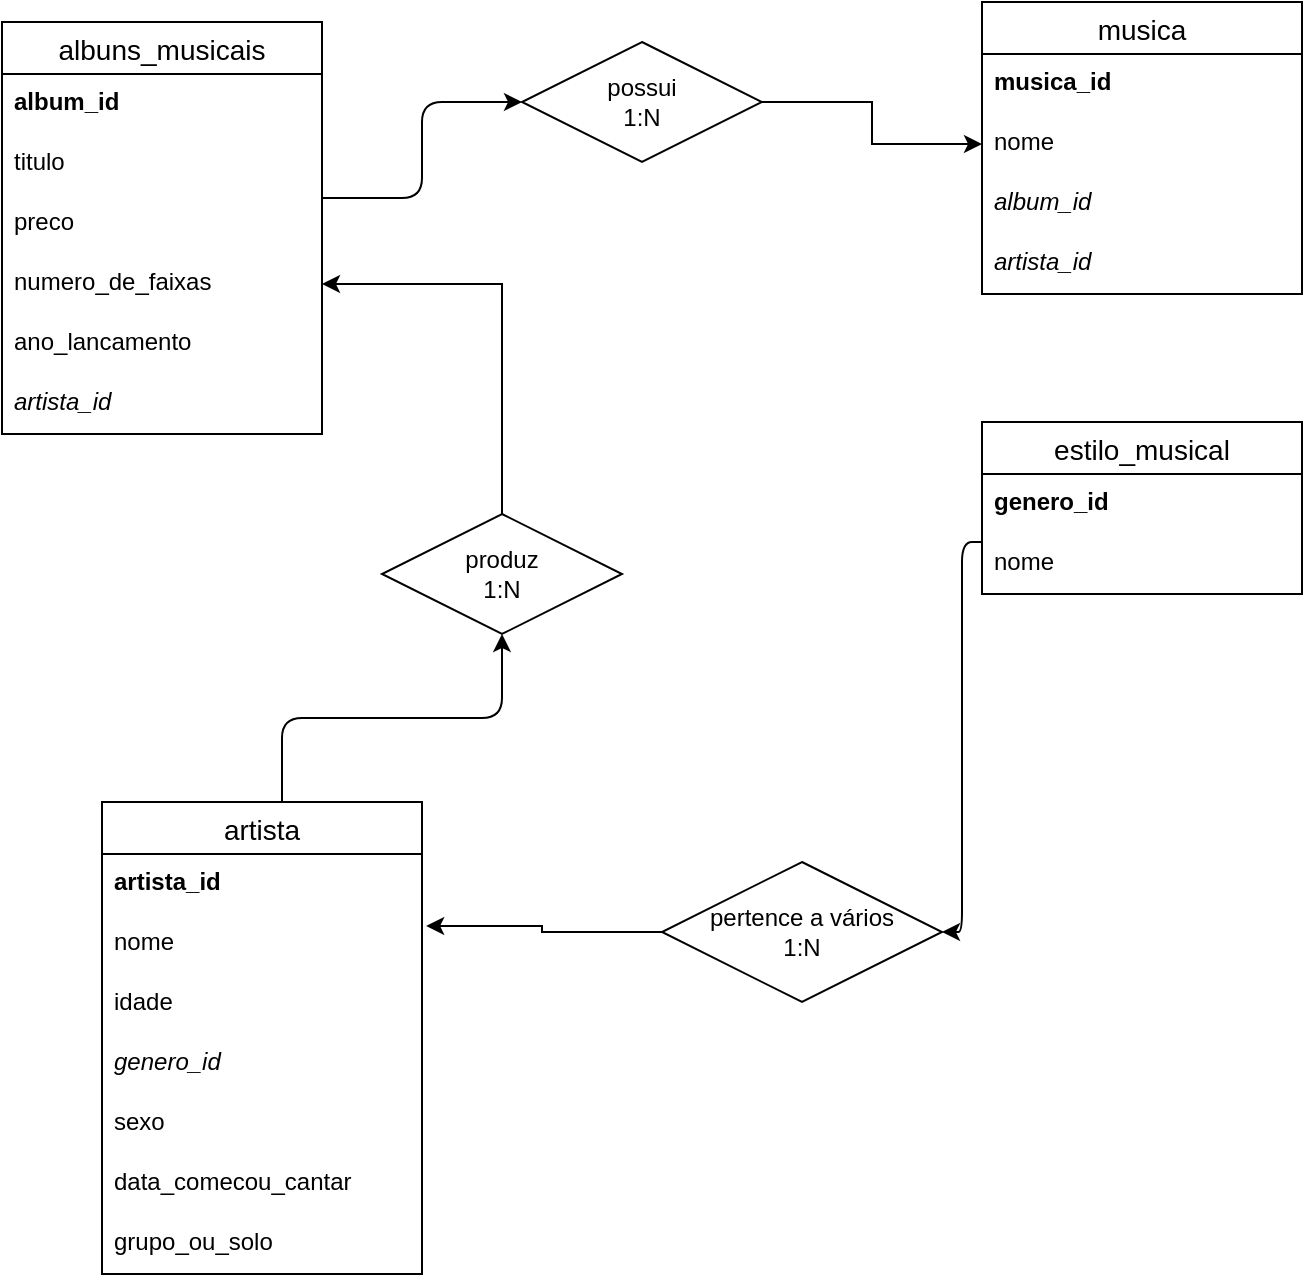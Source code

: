 <mxfile version="14.3.0" type="device"><diagram id="Dvb3kyhq6GeBDzO2NGqx" name="Page-1"><mxGraphModel dx="868" dy="462" grid="1" gridSize="10" guides="1" tooltips="1" connect="1" arrows="1" fold="1" page="1" pageScale="1" pageWidth="827" pageHeight="1169" math="0" shadow="0"><root><mxCell id="0"/><mxCell id="1" parent="0"/><mxCell id="b3tREk1gVzbXho4zMnOj-1" value="musica" style="swimlane;fontStyle=0;childLayout=stackLayout;horizontal=1;startSize=26;horizontalStack=0;resizeParent=1;resizeParentMax=0;resizeLast=0;collapsible=1;marginBottom=0;align=center;fontSize=14;" vertex="1" parent="1"><mxGeometry x="540" y="10" width="160" height="146" as="geometry"/></mxCell><mxCell id="b3tREk1gVzbXho4zMnOj-2" value="musica_id" style="text;strokeColor=none;fillColor=none;spacingLeft=4;spacingRight=4;overflow=hidden;rotatable=0;points=[[0,0.5],[1,0.5]];portConstraint=eastwest;fontSize=12;fontStyle=1" vertex="1" parent="b3tREk1gVzbXho4zMnOj-1"><mxGeometry y="26" width="160" height="30" as="geometry"/></mxCell><mxCell id="b3tREk1gVzbXho4zMnOj-3" value="nome" style="text;strokeColor=none;fillColor=none;spacingLeft=4;spacingRight=4;overflow=hidden;rotatable=0;points=[[0,0.5],[1,0.5]];portConstraint=eastwest;fontSize=12;" vertex="1" parent="b3tREk1gVzbXho4zMnOj-1"><mxGeometry y="56" width="160" height="30" as="geometry"/></mxCell><mxCell id="b3tREk1gVzbXho4zMnOj-13" value="album_id" style="text;strokeColor=none;fillColor=none;spacingLeft=4;spacingRight=4;overflow=hidden;rotatable=0;points=[[0,0.5],[1,0.5]];portConstraint=eastwest;fontSize=12;fontStyle=2" vertex="1" parent="b3tREk1gVzbXho4zMnOj-1"><mxGeometry y="86" width="160" height="30" as="geometry"/></mxCell><mxCell id="b3tREk1gVzbXho4zMnOj-29" value="artista_id" style="text;strokeColor=none;fillColor=none;spacingLeft=4;spacingRight=4;overflow=hidden;rotatable=0;points=[[0,0.5],[1,0.5]];portConstraint=eastwest;fontSize=12;fontStyle=2" vertex="1" parent="b3tREk1gVzbXho4zMnOj-1"><mxGeometry y="116" width="160" height="30" as="geometry"/></mxCell><mxCell id="b3tREk1gVzbXho4zMnOj-5" value="albuns_musicais" style="swimlane;fontStyle=0;childLayout=stackLayout;horizontal=1;startSize=26;horizontalStack=0;resizeParent=1;resizeParentMax=0;resizeLast=0;collapsible=1;marginBottom=0;align=center;fontSize=14;" vertex="1" parent="1"><mxGeometry x="50" y="20" width="160" height="206" as="geometry"/></mxCell><mxCell id="b3tREk1gVzbXho4zMnOj-6" value="album_id" style="text;strokeColor=none;fillColor=none;spacingLeft=4;spacingRight=4;overflow=hidden;rotatable=0;points=[[0,0.5],[1,0.5]];portConstraint=eastwest;fontSize=12;fontStyle=1" vertex="1" parent="b3tREk1gVzbXho4zMnOj-5"><mxGeometry y="26" width="160" height="30" as="geometry"/></mxCell><mxCell id="b3tREk1gVzbXho4zMnOj-7" value="titulo" style="text;strokeColor=none;fillColor=none;spacingLeft=4;spacingRight=4;overflow=hidden;rotatable=0;points=[[0,0.5],[1,0.5]];portConstraint=eastwest;fontSize=12;" vertex="1" parent="b3tREk1gVzbXho4zMnOj-5"><mxGeometry y="56" width="160" height="30" as="geometry"/></mxCell><mxCell id="b3tREk1gVzbXho4zMnOj-8" value="preco" style="text;strokeColor=none;fillColor=none;spacingLeft=4;spacingRight=4;overflow=hidden;rotatable=0;points=[[0,0.5],[1,0.5]];portConstraint=eastwest;fontSize=12;" vertex="1" parent="b3tREk1gVzbXho4zMnOj-5"><mxGeometry y="86" width="160" height="30" as="geometry"/></mxCell><mxCell id="b3tREk1gVzbXho4zMnOj-10" value="numero_de_faixas" style="text;strokeColor=none;fillColor=none;spacingLeft=4;spacingRight=4;overflow=hidden;rotatable=0;points=[[0,0.5],[1,0.5]];portConstraint=eastwest;fontSize=12;" vertex="1" parent="b3tREk1gVzbXho4zMnOj-5"><mxGeometry y="116" width="160" height="30" as="geometry"/></mxCell><mxCell id="b3tREk1gVzbXho4zMnOj-11" value="ano_lancamento" style="text;strokeColor=none;fillColor=none;spacingLeft=4;spacingRight=4;overflow=hidden;rotatable=0;points=[[0,0.5],[1,0.5]];portConstraint=eastwest;fontSize=12;" vertex="1" parent="b3tREk1gVzbXho4zMnOj-5"><mxGeometry y="146" width="160" height="30" as="geometry"/></mxCell><mxCell id="b3tREk1gVzbXho4zMnOj-28" value="artista_id" style="text;strokeColor=none;fillColor=none;spacingLeft=4;spacingRight=4;overflow=hidden;rotatable=0;points=[[0,0.5],[1,0.5]];portConstraint=eastwest;fontSize=12;fontStyle=2" vertex="1" parent="b3tREk1gVzbXho4zMnOj-5"><mxGeometry y="176" width="160" height="30" as="geometry"/></mxCell><mxCell id="b3tREk1gVzbXho4zMnOj-15" value="estilo_musical" style="swimlane;fontStyle=0;childLayout=stackLayout;horizontal=1;startSize=26;horizontalStack=0;resizeParent=1;resizeParentMax=0;resizeLast=0;collapsible=1;marginBottom=0;align=center;fontSize=14;" vertex="1" parent="1"><mxGeometry x="540" y="220" width="160" height="86" as="geometry"/></mxCell><mxCell id="b3tREk1gVzbXho4zMnOj-16" value="genero_id" style="text;strokeColor=none;fillColor=none;spacingLeft=4;spacingRight=4;overflow=hidden;rotatable=0;points=[[0,0.5],[1,0.5]];portConstraint=eastwest;fontSize=12;fontStyle=1" vertex="1" parent="b3tREk1gVzbXho4zMnOj-15"><mxGeometry y="26" width="160" height="30" as="geometry"/></mxCell><mxCell id="b3tREk1gVzbXho4zMnOj-17" value="nome" style="text;strokeColor=none;fillColor=none;spacingLeft=4;spacingRight=4;overflow=hidden;rotatable=0;points=[[0,0.5],[1,0.5]];portConstraint=eastwest;fontSize=12;" vertex="1" parent="b3tREk1gVzbXho4zMnOj-15"><mxGeometry y="56" width="160" height="30" as="geometry"/></mxCell><mxCell id="b3tREk1gVzbXho4zMnOj-19" value="artista" style="swimlane;fontStyle=0;childLayout=stackLayout;horizontal=1;startSize=26;horizontalStack=0;resizeParent=1;resizeParentMax=0;resizeLast=0;collapsible=1;marginBottom=0;align=center;fontSize=14;" vertex="1" parent="1"><mxGeometry x="100" y="410" width="160" height="236" as="geometry"/></mxCell><mxCell id="b3tREk1gVzbXho4zMnOj-20" value="artista_id" style="text;strokeColor=none;fillColor=none;spacingLeft=4;spacingRight=4;overflow=hidden;rotatable=0;points=[[0,0.5],[1,0.5]];portConstraint=eastwest;fontSize=12;fontStyle=1" vertex="1" parent="b3tREk1gVzbXho4zMnOj-19"><mxGeometry y="26" width="160" height="30" as="geometry"/></mxCell><mxCell id="b3tREk1gVzbXho4zMnOj-21" value="nome" style="text;strokeColor=none;fillColor=none;spacingLeft=4;spacingRight=4;overflow=hidden;rotatable=0;points=[[0,0.5],[1,0.5]];portConstraint=eastwest;fontSize=12;" vertex="1" parent="b3tREk1gVzbXho4zMnOj-19"><mxGeometry y="56" width="160" height="30" as="geometry"/></mxCell><mxCell id="b3tREk1gVzbXho4zMnOj-22" value="idade" style="text;strokeColor=none;fillColor=none;spacingLeft=4;spacingRight=4;overflow=hidden;rotatable=0;points=[[0,0.5],[1,0.5]];portConstraint=eastwest;fontSize=12;" vertex="1" parent="b3tREk1gVzbXho4zMnOj-19"><mxGeometry y="86" width="160" height="30" as="geometry"/></mxCell><mxCell id="b3tREk1gVzbXho4zMnOj-23" value="genero_id" style="text;strokeColor=none;fillColor=none;spacingLeft=4;spacingRight=4;overflow=hidden;rotatable=0;points=[[0,0.5],[1,0.5]];portConstraint=eastwest;fontSize=12;fontStyle=2" vertex="1" parent="b3tREk1gVzbXho4zMnOj-19"><mxGeometry y="116" width="160" height="30" as="geometry"/></mxCell><mxCell id="b3tREk1gVzbXho4zMnOj-24" value="sexo" style="text;strokeColor=none;fillColor=none;spacingLeft=4;spacingRight=4;overflow=hidden;rotatable=0;points=[[0,0.5],[1,0.5]];portConstraint=eastwest;fontSize=12;" vertex="1" parent="b3tREk1gVzbXho4zMnOj-19"><mxGeometry y="146" width="160" height="30" as="geometry"/></mxCell><mxCell id="b3tREk1gVzbXho4zMnOj-25" value="data_comecou_cantar" style="text;strokeColor=none;fillColor=none;spacingLeft=4;spacingRight=4;overflow=hidden;rotatable=0;points=[[0,0.5],[1,0.5]];portConstraint=eastwest;fontSize=12;" vertex="1" parent="b3tREk1gVzbXho4zMnOj-19"><mxGeometry y="176" width="160" height="30" as="geometry"/></mxCell><mxCell id="b3tREk1gVzbXho4zMnOj-26" value="grupo_ou_solo" style="text;strokeColor=none;fillColor=none;spacingLeft=4;spacingRight=4;overflow=hidden;rotatable=0;points=[[0,0.5],[1,0.5]];portConstraint=eastwest;fontSize=12;" vertex="1" parent="b3tREk1gVzbXho4zMnOj-19"><mxGeometry y="206" width="160" height="30" as="geometry"/></mxCell><mxCell id="b3tREk1gVzbXho4zMnOj-37" value="" style="edgeStyle=orthogonalEdgeStyle;rounded=0;orthogonalLoop=1;jettySize=auto;html=1;entryX=1;entryY=0.5;entryDx=0;entryDy=0;" edge="1" parent="1" source="b3tREk1gVzbXho4zMnOj-31" target="b3tREk1gVzbXho4zMnOj-10"><mxGeometry relative="1" as="geometry"><mxPoint x="300" y="186" as="targetPoint"/></mxGeometry></mxCell><mxCell id="b3tREk1gVzbXho4zMnOj-31" value="produz&lt;br&gt;1:N" style="shape=rhombus;perimeter=rhombusPerimeter;whiteSpace=wrap;html=1;align=center;" vertex="1" parent="1"><mxGeometry x="240" y="266" width="120" height="60" as="geometry"/></mxCell><mxCell id="b3tREk1gVzbXho4zMnOj-39" value="" style="edgeStyle=elbowEdgeStyle;elbow=horizontal;endArrow=classic;html=1;" edge="1" parent="1" target="b3tREk1gVzbXho4zMnOj-41"><mxGeometry width="50" height="50" relative="1" as="geometry"><mxPoint x="210" y="108" as="sourcePoint"/><mxPoint x="280" y="40" as="targetPoint"/></mxGeometry></mxCell><mxCell id="b3tREk1gVzbXho4zMnOj-45" value="" style="edgeStyle=orthogonalEdgeStyle;rounded=0;orthogonalLoop=1;jettySize=auto;html=1;entryX=0;entryY=0.5;entryDx=0;entryDy=0;" edge="1" parent="1" source="b3tREk1gVzbXho4zMnOj-41" target="b3tREk1gVzbXho4zMnOj-3"><mxGeometry relative="1" as="geometry"><mxPoint x="620" y="156" as="targetPoint"/></mxGeometry></mxCell><mxCell id="b3tREk1gVzbXho4zMnOj-41" value="possui&lt;br&gt;1:N" style="shape=rhombus;perimeter=rhombusPerimeter;whiteSpace=wrap;html=1;align=center;" vertex="1" parent="1"><mxGeometry x="310" y="30" width="120" height="60" as="geometry"/></mxCell><mxCell id="b3tREk1gVzbXho4zMnOj-43" value="" style="edgeStyle=elbowEdgeStyle;elbow=vertical;endArrow=classic;html=1;entryX=0.5;entryY=1;entryDx=0;entryDy=0;" edge="1" parent="1" target="b3tREk1gVzbXho4zMnOj-31"><mxGeometry width="50" height="50" relative="1" as="geometry"><mxPoint x="190" y="410" as="sourcePoint"/><mxPoint x="240" y="360" as="targetPoint"/></mxGeometry></mxCell><mxCell id="b3tREk1gVzbXho4zMnOj-46" value="" style="edgeStyle=elbowEdgeStyle;elbow=horizontal;endArrow=classic;html=1;exitX=0;exitY=0.133;exitDx=0;exitDy=0;exitPerimeter=0;" edge="1" parent="1" source="b3tREk1gVzbXho4zMnOj-17" target="b3tREk1gVzbXho4zMnOj-47"><mxGeometry width="50" height="50" relative="1" as="geometry"><mxPoint x="390" y="340" as="sourcePoint"/><mxPoint x="500" y="470" as="targetPoint"/></mxGeometry></mxCell><mxCell id="b3tREk1gVzbXho4zMnOj-49" value="" style="edgeStyle=orthogonalEdgeStyle;rounded=0;orthogonalLoop=1;jettySize=auto;html=1;entryX=1.013;entryY=0.2;entryDx=0;entryDy=0;entryPerimeter=0;" edge="1" parent="1" source="b3tREk1gVzbXho4zMnOj-47" target="b3tREk1gVzbXho4zMnOj-21"><mxGeometry relative="1" as="geometry"><mxPoint x="300" y="475" as="targetPoint"/></mxGeometry></mxCell><mxCell id="b3tREk1gVzbXho4zMnOj-47" value="pertence a vários&lt;br&gt;1:N" style="shape=rhombus;perimeter=rhombusPerimeter;whiteSpace=wrap;html=1;align=center;" vertex="1" parent="1"><mxGeometry x="380" y="440" width="140" height="70" as="geometry"/></mxCell></root></mxGraphModel></diagram></mxfile>
